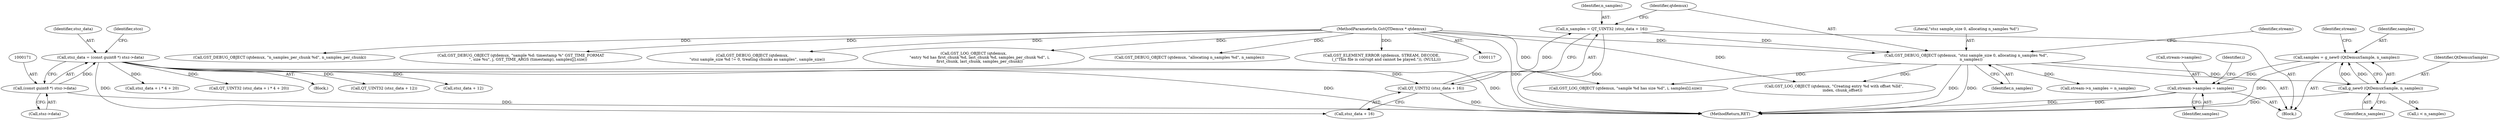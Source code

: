 digraph "0_gstreamer_bdc20b9baf13564d9a061343416395f8f9a92b53@pointer" {
"1000253" [label="(Call,stream->samples = samples)"];
"1000248" [label="(Call,samples = g_new0 (QtDemuxSample, n_samples))"];
"1000250" [label="(Call,g_new0 (QtDemuxSample, n_samples))"];
"1000239" [label="(Call,GST_DEBUG_OBJECT (qtdemux, \"stsz sample_size 0, allocating n_samples %d\",\n        n_samples))"];
"1000118" [label="(MethodParameterIn,GstQTDemux * qtdemux)"];
"1000233" [label="(Call,n_samples = QT_UINT32 (stsz_data + 16))"];
"1000235" [label="(Call,QT_UINT32 (stsz_data + 16))"];
"1000168" [label="(Call,stsz_data = (const guint8 *) stsz->data)"];
"1000170" [label="(Call,(const guint8 *) stsz->data)"];
"1000434" [label="(Call,GST_LOG_OBJECT (qtdemux, \"Creating entry %d with offset %lld\",\n              index, chunk_offset))"];
"1000731" [label="(Call,GST_DEBUG_OBJECT (qtdemux, \"n_samples_per_chunk %d\", n_samples_per_chunk))"];
"1000169" [label="(Identifier,stsz_data)"];
"1000221" [label="(Call,stsz_data + 12)"];
"1000172" [label="(Call,stsz->data)"];
"1000909" [label="(Call,GST_DEBUG_OBJECT (qtdemux, \"sample %d: timestamp %\" GST_TIME_FORMAT\n            \", size %u\", j, GST_TIME_ARGS (timestamp), samples[j].size))"];
"1000681" [label="(Call,GST_DEBUG_OBJECT (qtdemux,\n        \"stsz sample_size %d != 0, treating chunks as samples\", sample_size))"];
"1000257" [label="(Identifier,samples)"];
"1000255" [label="(Identifier,stream)"];
"1000262" [label="(Call,i < n_samples)"];
"1001068" [label="(MethodReturn,RET)"];
"1000234" [label="(Identifier,n_samples)"];
"1000118" [label="(MethodParameterIn,GstQTDemux * qtdemux)"];
"1000279" [label="(Call,stsz_data + i * 4 + 20)"];
"1000240" [label="(Identifier,qtdemux)"];
"1000235" [label="(Call,QT_UINT32 (stsz_data + 16))"];
"1000278" [label="(Call,QT_UINT32 (stsz_data + i * 4 + 20))"];
"1000806" [label="(Call,GST_LOG_OBJECT (qtdemux,\n          \"entry %d has first_chunk %d, last_chunk %d, samples_per_chunk %d\", i,\n          first_chunk, last_chunk, samples_per_chunk))"];
"1000254" [label="(Call,stream->samples)"];
"1000251" [label="(Identifier,QtDemuxSample)"];
"1000241" [label="(Literal,\"stsz sample_size 0, allocating n_samples %d\")"];
"1000242" [label="(Identifier,n_samples)"];
"1000233" [label="(Call,n_samples = QT_UINT32 (stsz_data + 16))"];
"1000253" [label="(Call,stream->samples = samples)"];
"1000239" [label="(Call,GST_DEBUG_OBJECT (qtdemux, \"stsz sample_size 0, allocating n_samples %d\",\n        n_samples))"];
"1000252" [label="(Identifier,n_samples)"];
"1000168" [label="(Call,stsz_data = (const guint8 *) stsz->data)"];
"1000250" [label="(Call,g_new0 (QtDemuxSample, n_samples))"];
"1000121" [label="(Block,)"];
"1000245" [label="(Identifier,stream)"];
"1000711" [label="(Call,GST_DEBUG_OBJECT (qtdemux, \"allocating n_samples %d\", n_samples))"];
"1000170" [label="(Call,(const guint8 *) stsz->data)"];
"1000176" [label="(Identifier,stco)"];
"1000260" [label="(Identifier,i)"];
"1000232" [label="(Block,)"];
"1000294" [label="(Call,GST_LOG_OBJECT (qtdemux, \"sample %d has size %d\", i, samples[i].size))"];
"1000248" [label="(Call,samples = g_new0 (QtDemuxSample, n_samples))"];
"1000220" [label="(Call,QT_UINT32 (stsz_data + 12))"];
"1001059" [label="(Call,GST_ELEMENT_ERROR (qtdemux, STREAM, DECODE,\n        (_(\"This file is corrupt and cannot be played.\")), (NULL)))"];
"1000249" [label="(Identifier,samples)"];
"1000236" [label="(Call,stsz_data + 16)"];
"1000243" [label="(Call,stream->n_samples = n_samples)"];
"1000253" -> "1000232"  [label="AST: "];
"1000253" -> "1000257"  [label="CFG: "];
"1000254" -> "1000253"  [label="AST: "];
"1000257" -> "1000253"  [label="AST: "];
"1000260" -> "1000253"  [label="CFG: "];
"1000253" -> "1001068"  [label="DDG: "];
"1000253" -> "1001068"  [label="DDG: "];
"1000248" -> "1000253"  [label="DDG: "];
"1000248" -> "1000232"  [label="AST: "];
"1000248" -> "1000250"  [label="CFG: "];
"1000249" -> "1000248"  [label="AST: "];
"1000250" -> "1000248"  [label="AST: "];
"1000255" -> "1000248"  [label="CFG: "];
"1000248" -> "1001068"  [label="DDG: "];
"1000250" -> "1000248"  [label="DDG: "];
"1000250" -> "1000248"  [label="DDG: "];
"1000250" -> "1000252"  [label="CFG: "];
"1000251" -> "1000250"  [label="AST: "];
"1000252" -> "1000250"  [label="AST: "];
"1000250" -> "1001068"  [label="DDG: "];
"1000239" -> "1000250"  [label="DDG: "];
"1000250" -> "1000262"  [label="DDG: "];
"1000239" -> "1000232"  [label="AST: "];
"1000239" -> "1000242"  [label="CFG: "];
"1000240" -> "1000239"  [label="AST: "];
"1000241" -> "1000239"  [label="AST: "];
"1000242" -> "1000239"  [label="AST: "];
"1000245" -> "1000239"  [label="CFG: "];
"1000239" -> "1001068"  [label="DDG: "];
"1000239" -> "1001068"  [label="DDG: "];
"1000118" -> "1000239"  [label="DDG: "];
"1000233" -> "1000239"  [label="DDG: "];
"1000239" -> "1000243"  [label="DDG: "];
"1000239" -> "1000294"  [label="DDG: "];
"1000239" -> "1000434"  [label="DDG: "];
"1000118" -> "1000117"  [label="AST: "];
"1000118" -> "1001068"  [label="DDG: "];
"1000118" -> "1000294"  [label="DDG: "];
"1000118" -> "1000434"  [label="DDG: "];
"1000118" -> "1000681"  [label="DDG: "];
"1000118" -> "1000711"  [label="DDG: "];
"1000118" -> "1000731"  [label="DDG: "];
"1000118" -> "1000806"  [label="DDG: "];
"1000118" -> "1000909"  [label="DDG: "];
"1000118" -> "1001059"  [label="DDG: "];
"1000233" -> "1000232"  [label="AST: "];
"1000233" -> "1000235"  [label="CFG: "];
"1000234" -> "1000233"  [label="AST: "];
"1000235" -> "1000233"  [label="AST: "];
"1000240" -> "1000233"  [label="CFG: "];
"1000233" -> "1001068"  [label="DDG: "];
"1000235" -> "1000233"  [label="DDG: "];
"1000235" -> "1000236"  [label="CFG: "];
"1000236" -> "1000235"  [label="AST: "];
"1000235" -> "1001068"  [label="DDG: "];
"1000168" -> "1000235"  [label="DDG: "];
"1000168" -> "1000121"  [label="AST: "];
"1000168" -> "1000170"  [label="CFG: "];
"1000169" -> "1000168"  [label="AST: "];
"1000170" -> "1000168"  [label="AST: "];
"1000176" -> "1000168"  [label="CFG: "];
"1000168" -> "1001068"  [label="DDG: "];
"1000168" -> "1001068"  [label="DDG: "];
"1000170" -> "1000168"  [label="DDG: "];
"1000168" -> "1000220"  [label="DDG: "];
"1000168" -> "1000221"  [label="DDG: "];
"1000168" -> "1000236"  [label="DDG: "];
"1000168" -> "1000278"  [label="DDG: "];
"1000168" -> "1000279"  [label="DDG: "];
"1000170" -> "1000172"  [label="CFG: "];
"1000171" -> "1000170"  [label="AST: "];
"1000172" -> "1000170"  [label="AST: "];
"1000170" -> "1001068"  [label="DDG: "];
}
